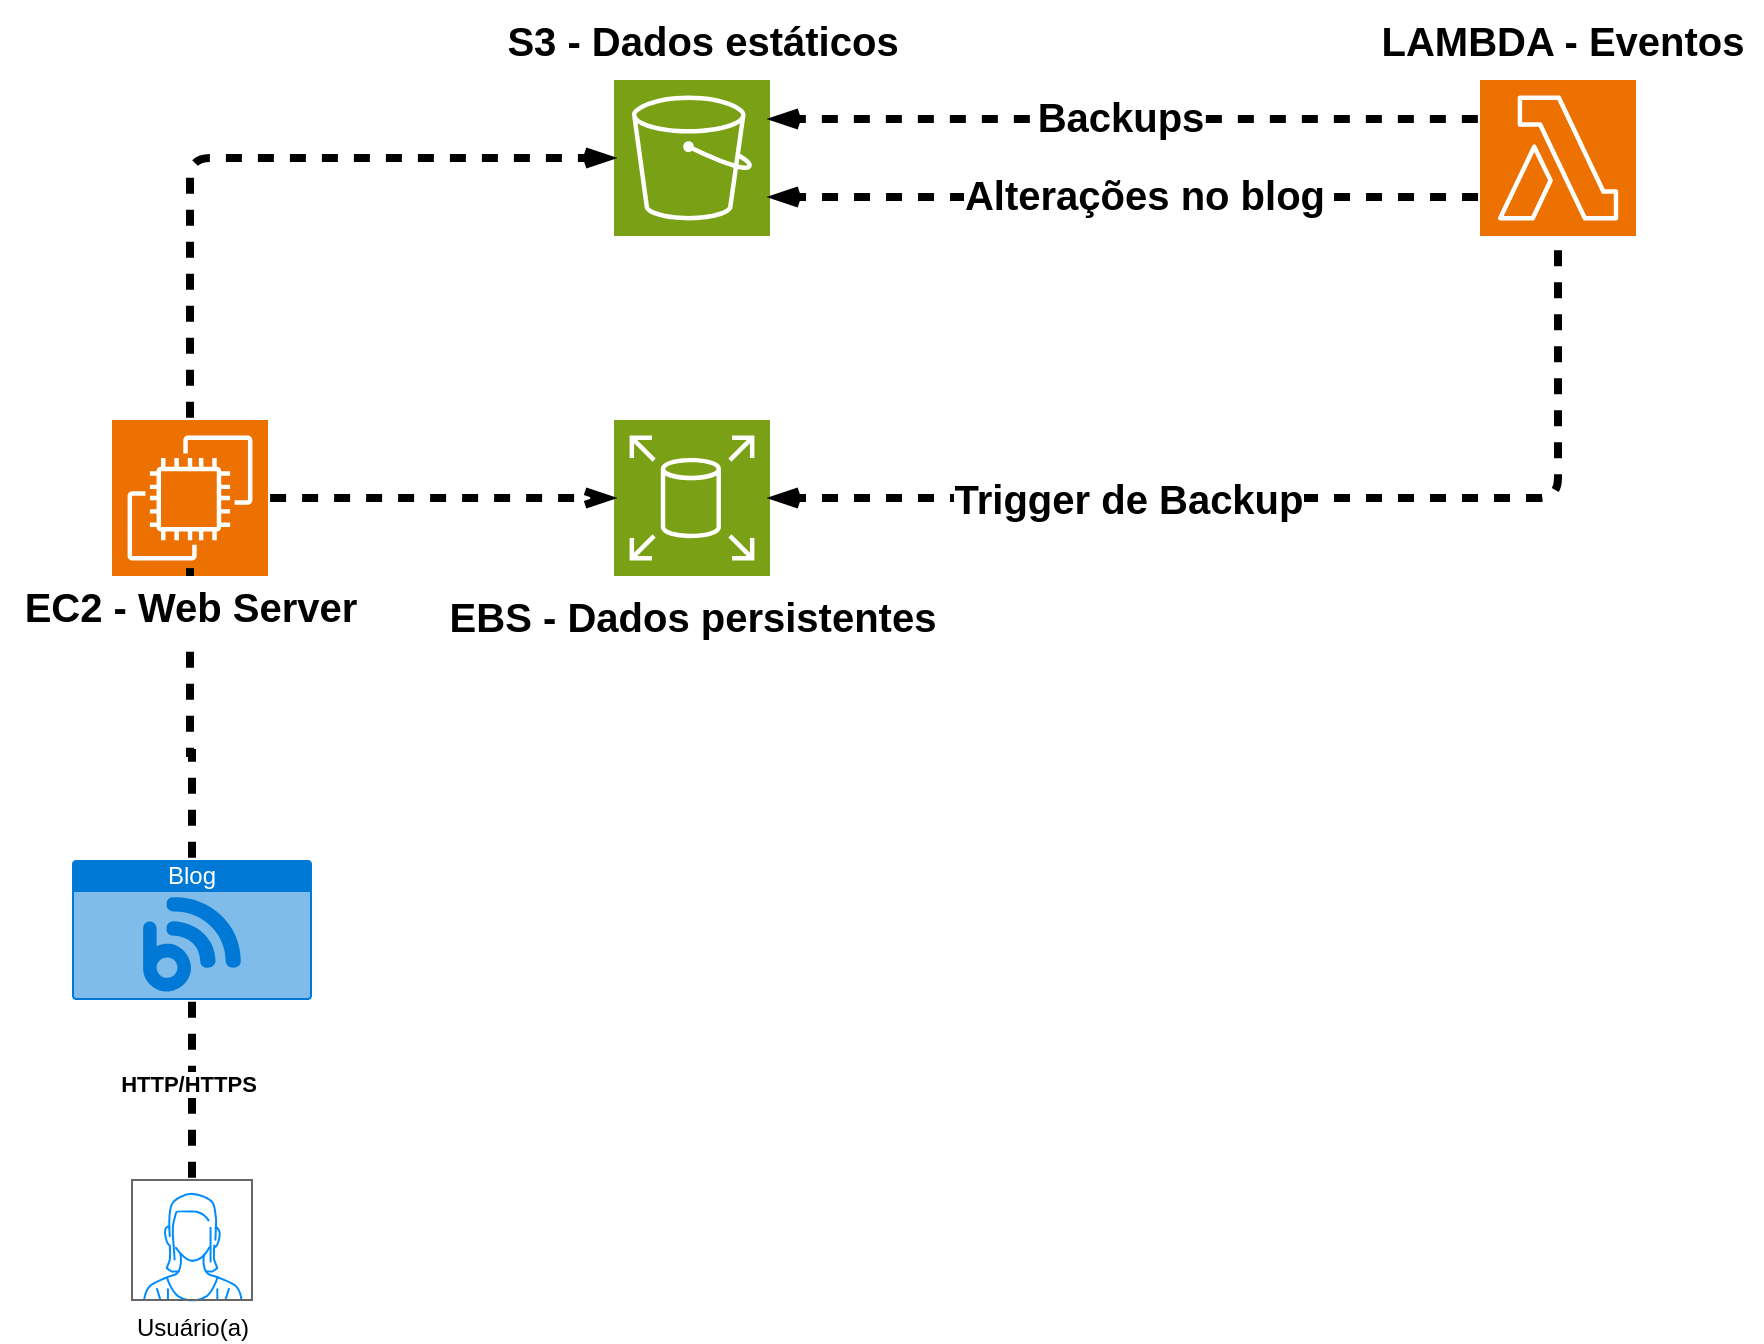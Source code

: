 <mxfile version="28.2.1">
  <diagram name="Página-1" id="0F6xQNTutv8Xp9iDx6KR">
    <mxGraphModel dx="1896" dy="2056" grid="1" gridSize="10" guides="1" tooltips="1" connect="1" arrows="1" fold="1" page="1" pageScale="1" pageWidth="827" pageHeight="1169" math="0" shadow="0">
      <root>
        <mxCell id="0" />
        <mxCell id="1" parent="0" />
        <mxCell id="1yenyyKcMSJqtobYhBz9-1" value="Usuário(a)" style="verticalLabelPosition=bottom;shadow=0;dashed=0;align=center;html=1;verticalAlign=top;strokeWidth=1;shape=mxgraph.mockup.containers.userFemale;strokeColor=#666666;strokeColor2=#008cff;" parent="1" vertex="1">
          <mxGeometry x="246" y="570" width="60" height="60" as="geometry" />
        </mxCell>
        <mxCell id="1yenyyKcMSJqtobYhBz9-3" value="Blog" style="html=1;whiteSpace=wrap;strokeColor=none;fillColor=#0079D6;labelPosition=center;verticalLabelPosition=middle;verticalAlign=top;align=center;fontSize=12;outlineConnect=0;spacingTop=-6;fontColor=#FFFFFF;sketch=0;shape=mxgraph.sitemap.blog;" parent="1" vertex="1">
          <mxGeometry x="216" y="410" width="120" height="70" as="geometry" />
        </mxCell>
        <mxCell id="1yenyyKcMSJqtobYhBz9-4" style="edgeStyle=orthogonalEdgeStyle;rounded=0;orthogonalLoop=1;jettySize=auto;html=1;entryX=0.5;entryY=1;entryDx=0;entryDy=0;entryPerimeter=0;flowAnimation=1;strokeWidth=4;endArrow=none;endFill=0;" parent="1" source="1yenyyKcMSJqtobYhBz9-1" target="1yenyyKcMSJqtobYhBz9-3" edge="1">
          <mxGeometry relative="1" as="geometry" />
        </mxCell>
        <mxCell id="1yenyyKcMSJqtobYhBz9-5" value="HTTP/HTTPS" style="edgeLabel;html=1;align=center;verticalAlign=middle;resizable=0;points=[];fontStyle=1" parent="1yenyyKcMSJqtobYhBz9-4" vertex="1" connectable="0">
          <mxGeometry x="0.162" y="2" relative="1" as="geometry">
            <mxPoint y="4" as="offset" />
          </mxGeometry>
        </mxCell>
        <mxCell id="1yenyyKcMSJqtobYhBz9-6" value="" style="sketch=0;points=[[0,0,0],[0.25,0,0],[0.5,0,0],[0.75,0,0],[1,0,0],[0,1,0],[0.25,1,0],[0.5,1,0],[0.75,1,0],[1,1,0],[0,0.25,0],[0,0.5,0],[0,0.75,0],[1,0.25,0],[1,0.5,0],[1,0.75,0]];outlineConnect=0;fontColor=#232F3E;fillColor=#ED7100;strokeColor=#ffffff;dashed=0;verticalLabelPosition=bottom;verticalAlign=top;align=center;html=1;fontSize=12;fontStyle=0;aspect=fixed;shape=mxgraph.aws4.resourceIcon;resIcon=mxgraph.aws4.ec2;" parent="1" vertex="1">
          <mxGeometry x="236" y="190" width="78" height="78" as="geometry" />
        </mxCell>
        <mxCell id="1yenyyKcMSJqtobYhBz9-7" style="edgeStyle=orthogonalEdgeStyle;rounded=0;orthogonalLoop=1;jettySize=auto;html=1;exitX=0.5;exitY=0;exitDx=0;exitDy=0;exitPerimeter=0;entryX=0.5;entryY=1;entryDx=0;entryDy=0;entryPerimeter=0;strokeWidth=4;flowAnimation=1;endArrow=none;endFill=0;" parent="1" source="1yenyyKcMSJqtobYhBz9-8" target="1yenyyKcMSJqtobYhBz9-6" edge="1">
          <mxGeometry relative="1" as="geometry" />
        </mxCell>
        <mxCell id="1yenyyKcMSJqtobYhBz9-9" value="" style="edgeStyle=orthogonalEdgeStyle;rounded=0;orthogonalLoop=1;jettySize=auto;html=1;exitX=0.5;exitY=0;exitDx=0;exitDy=0;exitPerimeter=0;entryX=0.5;entryY=1;entryDx=0;entryDy=0;entryPerimeter=0;strokeWidth=4;flowAnimation=1;endArrow=none;endFill=0;" parent="1" source="1yenyyKcMSJqtobYhBz9-3" target="1yenyyKcMSJqtobYhBz9-8" edge="1">
          <mxGeometry relative="1" as="geometry">
            <mxPoint x="276" y="410" as="sourcePoint" />
            <mxPoint x="275" y="268" as="targetPoint" />
          </mxGeometry>
        </mxCell>
        <mxCell id="1yenyyKcMSJqtobYhBz9-8" value="EC2 - Web Server" style="text;html=1;align=center;verticalAlign=middle;resizable=0;points=[];autosize=1;strokeColor=none;fillColor=none;fontStyle=1;fontSize=20;" parent="1" vertex="1">
          <mxGeometry x="180" y="263" width="190" height="40" as="geometry" />
        </mxCell>
        <mxCell id="1yenyyKcMSJqtobYhBz9-10" value="" style="sketch=0;points=[[0,0,0],[0.25,0,0],[0.5,0,0],[0.75,0,0],[1,0,0],[0,1,0],[0.25,1,0],[0.5,1,0],[0.75,1,0],[1,1,0],[0,0.25,0],[0,0.5,0],[0,0.75,0],[1,0.25,0],[1,0.5,0],[1,0.75,0]];outlineConnect=0;fontColor=#232F3E;fillColor=#7AA116;strokeColor=#ffffff;dashed=0;verticalLabelPosition=bottom;verticalAlign=top;align=center;html=1;fontSize=12;fontStyle=0;aspect=fixed;shape=mxgraph.aws4.resourceIcon;resIcon=mxgraph.aws4.elastic_block_store;" parent="1" vertex="1">
          <mxGeometry x="487" y="190" width="78" height="78" as="geometry" />
        </mxCell>
        <mxCell id="1yenyyKcMSJqtobYhBz9-11" style="edgeStyle=orthogonalEdgeStyle;rounded=0;orthogonalLoop=1;jettySize=auto;html=1;entryX=0;entryY=0.5;entryDx=0;entryDy=0;entryPerimeter=0;endArrow=openThin;endFill=0;flowAnimation=1;strokeWidth=4;" parent="1" source="1yenyyKcMSJqtobYhBz9-6" target="1yenyyKcMSJqtobYhBz9-10" edge="1">
          <mxGeometry relative="1" as="geometry" />
        </mxCell>
        <mxCell id="1yenyyKcMSJqtobYhBz9-12" value="EBS -&amp;nbsp;&lt;span class=&quot;yKMVIe&quot; aria-level=&quot;1&quot; role=&quot;heading&quot;&gt;Dados persistentes&lt;/span&gt;" style="text;html=1;align=center;verticalAlign=middle;resizable=0;points=[];autosize=1;strokeColor=none;fillColor=none;fontStyle=1;fontSize=20;" parent="1" vertex="1">
          <mxGeometry x="401" y="268" width="250" height="40" as="geometry" />
        </mxCell>
        <mxCell id="1yenyyKcMSJqtobYhBz9-13" value="" style="sketch=0;points=[[0,0,0],[0.25,0,0],[0.5,0,0],[0.75,0,0],[1,0,0],[0,1,0],[0.25,1,0],[0.5,1,0],[0.75,1,0],[1,1,0],[0,0.25,0],[0,0.5,0],[0,0.75,0],[1,0.25,0],[1,0.5,0],[1,0.75,0]];outlineConnect=0;fontColor=#232F3E;fillColor=#7AA116;strokeColor=#ffffff;dashed=0;verticalLabelPosition=bottom;verticalAlign=top;align=center;html=1;fontSize=12;fontStyle=0;aspect=fixed;shape=mxgraph.aws4.resourceIcon;resIcon=mxgraph.aws4.s3;" parent="1" vertex="1">
          <mxGeometry x="487" y="20" width="78" height="78" as="geometry" />
        </mxCell>
        <mxCell id="1yenyyKcMSJqtobYhBz9-16" value="S3 - Dados estáticos" style="text;html=1;align=center;verticalAlign=middle;resizable=0;points=[];autosize=1;strokeColor=none;fillColor=none;fontStyle=1;fontSize=20;" parent="1" vertex="1">
          <mxGeometry x="426" y="-20" width="210" height="40" as="geometry" />
        </mxCell>
        <mxCell id="1yenyyKcMSJqtobYhBz9-17" value="" style="sketch=0;points=[[0,0,0],[0.25,0,0],[0.5,0,0],[0.75,0,0],[1,0,0],[0,1,0],[0.25,1,0],[0.5,1,0],[0.75,1,0],[1,1,0],[0,0.25,0],[0,0.5,0],[0,0.75,0],[1,0.25,0],[1,0.5,0],[1,0.75,0]];outlineConnect=0;fontColor=#232F3E;fillColor=#ED7100;strokeColor=#ffffff;dashed=0;verticalLabelPosition=bottom;verticalAlign=top;align=center;html=1;fontSize=12;fontStyle=0;aspect=fixed;shape=mxgraph.aws4.resourceIcon;resIcon=mxgraph.aws4.lambda;" parent="1" vertex="1">
          <mxGeometry x="920" y="20" width="78" height="78" as="geometry" />
        </mxCell>
        <mxCell id="1yenyyKcMSJqtobYhBz9-19" style="edgeStyle=orthogonalEdgeStyle;rounded=0;orthogonalLoop=1;jettySize=auto;html=1;entryX=0;entryY=0.75;entryDx=0;entryDy=0;entryPerimeter=0;flowAnimation=1;strokeWidth=4;endArrow=none;endFill=0;startArrow=openThin;startFill=0;exitX=1;exitY=0.75;exitDx=0;exitDy=0;exitPerimeter=0;" parent="1" source="1yenyyKcMSJqtobYhBz9-13" target="1yenyyKcMSJqtobYhBz9-17" edge="1">
          <mxGeometry relative="1" as="geometry">
            <Array as="points" />
          </mxGeometry>
        </mxCell>
        <mxCell id="A6aOL2PHQG94T3R8-1sS-9" value="Alterações no blog" style="edgeLabel;html=1;align=center;verticalAlign=middle;resizable=0;points=[];fontSize=20;fontStyle=1" vertex="1" connectable="0" parent="1yenyyKcMSJqtobYhBz9-19">
          <mxGeometry x="0.054" y="2" relative="1" as="geometry">
            <mxPoint as="offset" />
          </mxGeometry>
        </mxCell>
        <mxCell id="A6aOL2PHQG94T3R8-1sS-1" style="edgeStyle=orthogonalEdgeStyle;rounded=1;orthogonalLoop=1;jettySize=auto;html=1;entryX=0;entryY=0.5;entryDx=0;entryDy=0;entryPerimeter=0;strokeWidth=4;flowAnimation=1;endArrow=openThin;endFill=0;curved=0;" edge="1" parent="1" source="1yenyyKcMSJqtobYhBz9-6" target="1yenyyKcMSJqtobYhBz9-13">
          <mxGeometry relative="1" as="geometry">
            <Array as="points">
              <mxPoint x="275" y="59" />
            </Array>
          </mxGeometry>
        </mxCell>
        <mxCell id="A6aOL2PHQG94T3R8-1sS-3" style="edgeStyle=orthogonalEdgeStyle;rounded=0;orthogonalLoop=1;jettySize=auto;html=1;exitX=0;exitY=0.25;exitDx=0;exitDy=0;exitPerimeter=0;entryX=1;entryY=0.25;entryDx=0;entryDy=0;entryPerimeter=0;flowAnimation=1;strokeWidth=4;endArrow=openThin;endFill=0;" edge="1" parent="1" source="1yenyyKcMSJqtobYhBz9-17" target="1yenyyKcMSJqtobYhBz9-13">
          <mxGeometry relative="1" as="geometry" />
        </mxCell>
        <mxCell id="A6aOL2PHQG94T3R8-1sS-8" value="Backups" style="edgeLabel;html=1;align=center;verticalAlign=middle;resizable=0;points=[];fontStyle=1;fontSize=20;" vertex="1" connectable="0" parent="A6aOL2PHQG94T3R8-1sS-3">
          <mxGeometry x="-0.019" y="-4" relative="1" as="geometry">
            <mxPoint x="-6" y="2" as="offset" />
          </mxGeometry>
        </mxCell>
        <mxCell id="A6aOL2PHQG94T3R8-1sS-5" style="edgeStyle=orthogonalEdgeStyle;rounded=1;orthogonalLoop=1;jettySize=auto;html=1;exitX=1;exitY=0.5;exitDx=0;exitDy=0;exitPerimeter=0;entryX=0.5;entryY=1;entryDx=0;entryDy=0;entryPerimeter=0;flowAnimation=1;startArrow=openThin;startFill=0;endArrow=none;endFill=0;strokeWidth=4;curved=0;" edge="1" parent="1" source="1yenyyKcMSJqtobYhBz9-10" target="1yenyyKcMSJqtobYhBz9-17">
          <mxGeometry relative="1" as="geometry" />
        </mxCell>
        <mxCell id="A6aOL2PHQG94T3R8-1sS-7" value="Trigger de Backup" style="edgeLabel;html=1;align=center;verticalAlign=middle;resizable=0;points=[];fontStyle=1;fontSize=20;" vertex="1" connectable="0" parent="A6aOL2PHQG94T3R8-1sS-5">
          <mxGeometry x="-0.447" y="-1" relative="1" as="geometry">
            <mxPoint x="34" y="-1" as="offset" />
          </mxGeometry>
        </mxCell>
        <mxCell id="A6aOL2PHQG94T3R8-1sS-6" value="LAMBDA - Eventos" style="text;html=1;align=center;verticalAlign=middle;resizable=0;points=[];autosize=1;strokeColor=none;fillColor=none;fontStyle=1;fontSize=20;" vertex="1" parent="1">
          <mxGeometry x="861" y="-20" width="200" height="40" as="geometry" />
        </mxCell>
      </root>
    </mxGraphModel>
  </diagram>
</mxfile>
